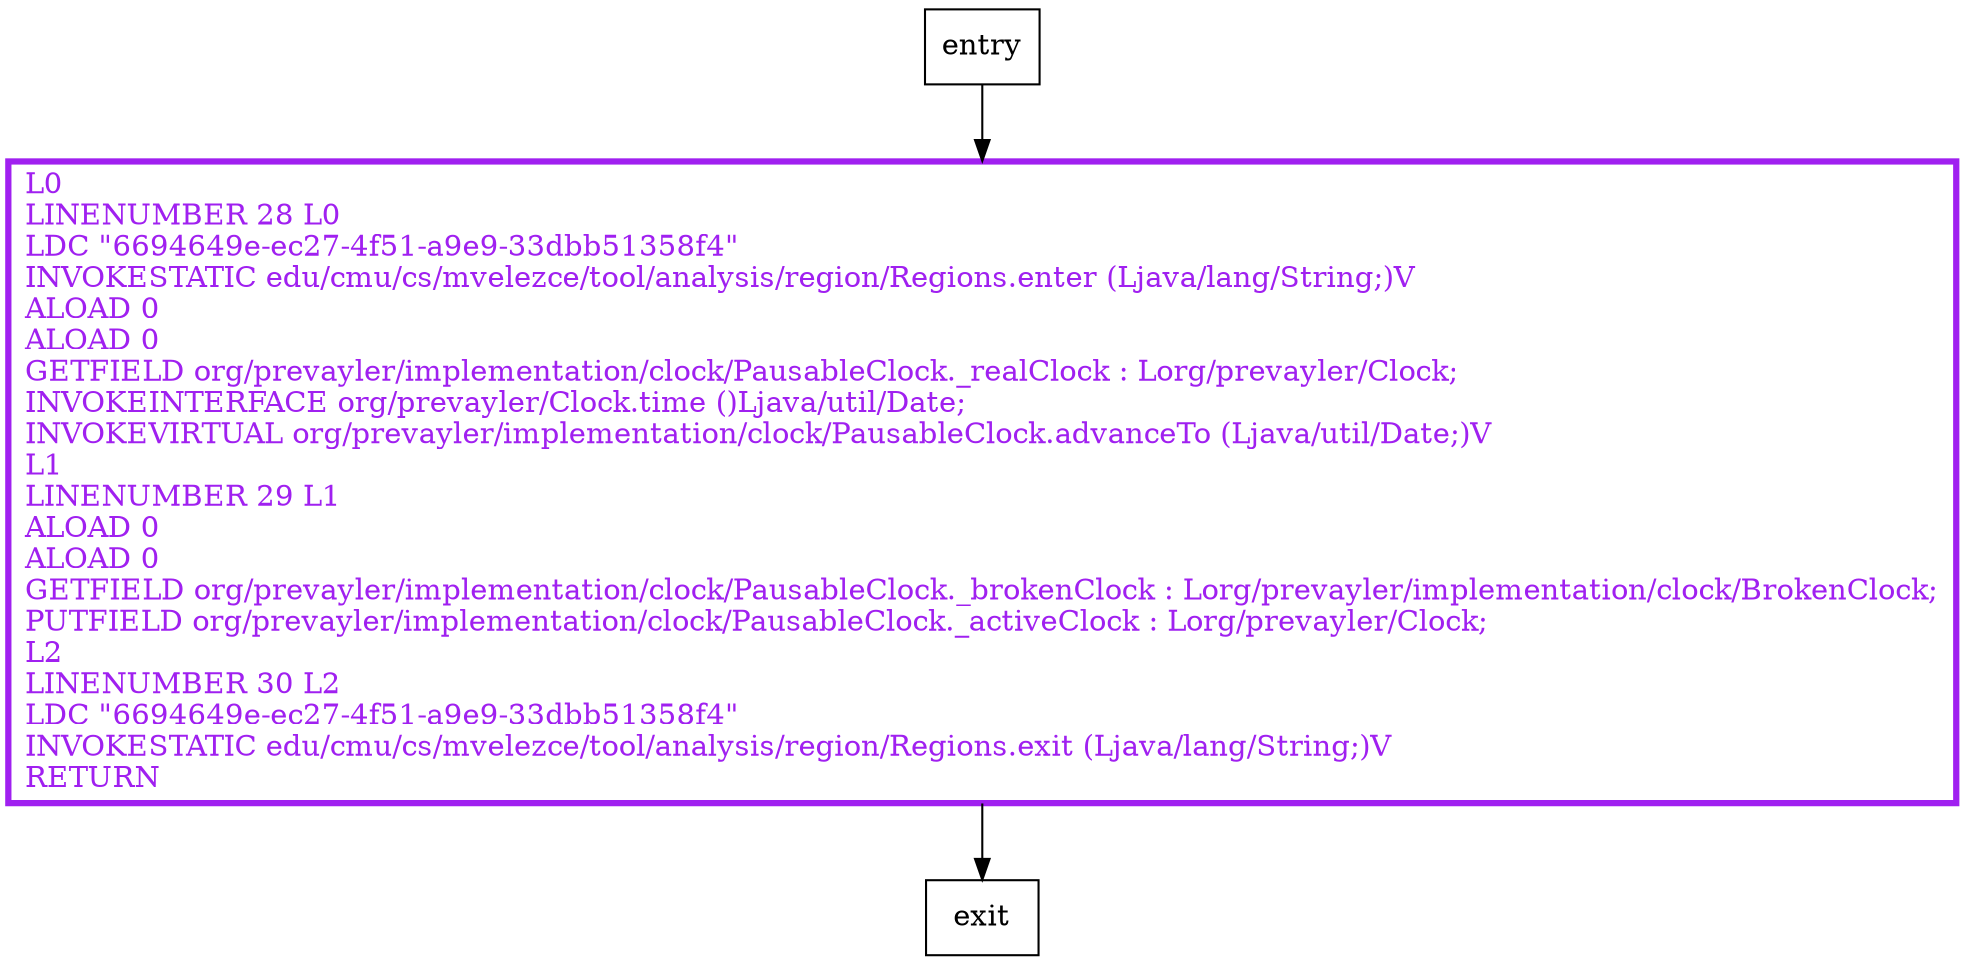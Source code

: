 digraph pause {
node [shape=record];
331661366 [label="L0\lLINENUMBER 28 L0\lLDC \"6694649e-ec27-4f51-a9e9-33dbb51358f4\"\lINVOKESTATIC edu/cmu/cs/mvelezce/tool/analysis/region/Regions.enter (Ljava/lang/String;)V\lALOAD 0\lALOAD 0\lGETFIELD org/prevayler/implementation/clock/PausableClock._realClock : Lorg/prevayler/Clock;\lINVOKEINTERFACE org/prevayler/Clock.time ()Ljava/util/Date;\lINVOKEVIRTUAL org/prevayler/implementation/clock/PausableClock.advanceTo (Ljava/util/Date;)V\lL1\lLINENUMBER 29 L1\lALOAD 0\lALOAD 0\lGETFIELD org/prevayler/implementation/clock/PausableClock._brokenClock : Lorg/prevayler/implementation/clock/BrokenClock;\lPUTFIELD org/prevayler/implementation/clock/PausableClock._activeClock : Lorg/prevayler/Clock;\lL2\lLINENUMBER 30 L2\lLDC \"6694649e-ec27-4f51-a9e9-33dbb51358f4\"\lINVOKESTATIC edu/cmu/cs/mvelezce/tool/analysis/region/Regions.exit (Ljava/lang/String;)V\lRETURN\l"];
entry;
exit;
entry -> 331661366;
331661366 -> exit;
331661366[fontcolor="purple", penwidth=3, color="purple"];
}
